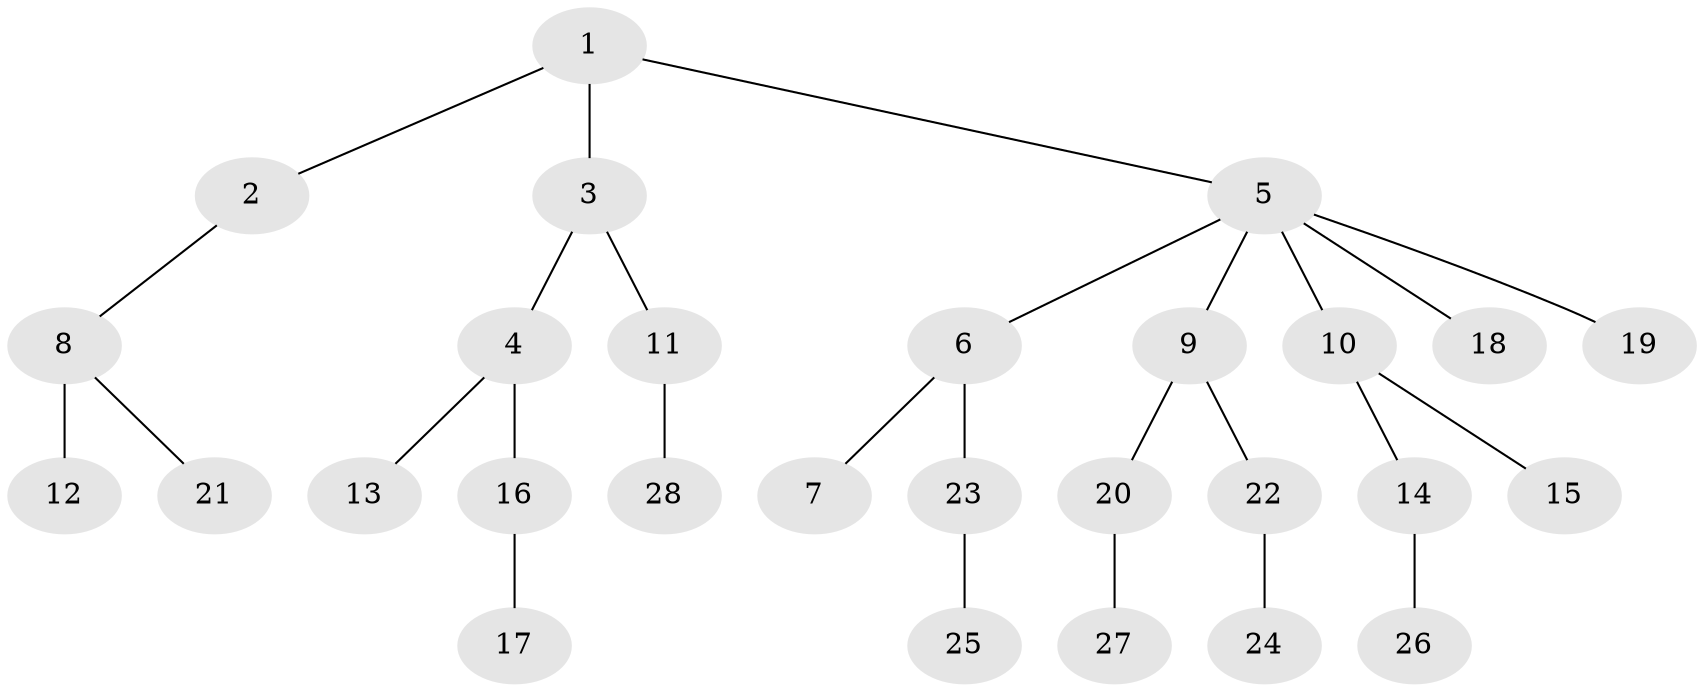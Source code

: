 // original degree distribution, {3: 0.19230769230769232, 4: 0.1346153846153846, 1: 0.5, 2: 0.17307692307692307}
// Generated by graph-tools (version 1.1) at 2025/37/03/09/25 02:37:08]
// undirected, 28 vertices, 27 edges
graph export_dot {
graph [start="1"]
  node [color=gray90,style=filled];
  1;
  2;
  3;
  4;
  5;
  6;
  7;
  8;
  9;
  10;
  11;
  12;
  13;
  14;
  15;
  16;
  17;
  18;
  19;
  20;
  21;
  22;
  23;
  24;
  25;
  26;
  27;
  28;
  1 -- 2 [weight=1.0];
  1 -- 3 [weight=1.0];
  1 -- 5 [weight=1.0];
  2 -- 8 [weight=1.0];
  3 -- 4 [weight=1.0];
  3 -- 11 [weight=1.0];
  4 -- 13 [weight=1.0];
  4 -- 16 [weight=1.0];
  5 -- 6 [weight=1.0];
  5 -- 9 [weight=1.0];
  5 -- 10 [weight=1.0];
  5 -- 18 [weight=1.0];
  5 -- 19 [weight=1.0];
  6 -- 7 [weight=1.0];
  6 -- 23 [weight=1.0];
  8 -- 12 [weight=3.0];
  8 -- 21 [weight=1.0];
  9 -- 20 [weight=1.0];
  9 -- 22 [weight=1.0];
  10 -- 14 [weight=1.0];
  10 -- 15 [weight=1.0];
  11 -- 28 [weight=1.0];
  14 -- 26 [weight=1.0];
  16 -- 17 [weight=2.0];
  20 -- 27 [weight=1.0];
  22 -- 24 [weight=1.0];
  23 -- 25 [weight=1.0];
}
